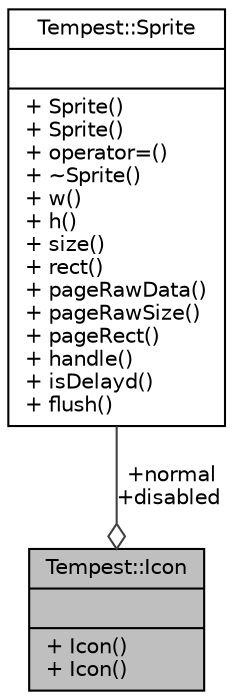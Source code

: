 digraph "Tempest::Icon"
{
  edge [fontname="Helvetica",fontsize="10",labelfontname="Helvetica",labelfontsize="10"];
  node [fontname="Helvetica",fontsize="10",shape=record];
  Node1 [label="{Tempest::Icon\n||+ Icon()\l+ Icon()\l}",height=0.2,width=0.4,color="black", fillcolor="grey75", style="filled", fontcolor="black"];
  Node2 -> Node1 [color="grey25",fontsize="10",style="solid",label=" +normal\n+disabled" ,arrowhead="odiamond",fontname="Helvetica"];
  Node2 [label="{Tempest::Sprite\n||+ Sprite()\l+ Sprite()\l+ operator=()\l+ ~Sprite()\l+ w()\l+ h()\l+ size()\l+ rect()\l+ pageRawData()\l+ pageRawSize()\l+ pageRect()\l+ handle()\l+ isDelayd()\l+ flush()\l}",height=0.2,width=0.4,color="black", fillcolor="white", style="filled",URL="$class_tempest_1_1_sprite.html"];
}
